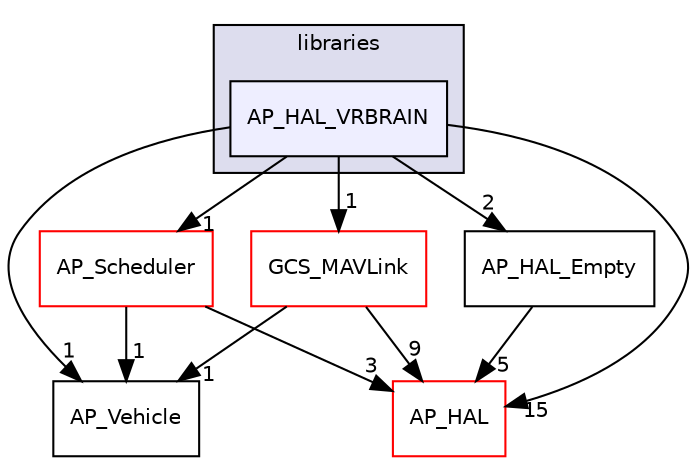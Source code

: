 digraph "libraries/AP_HAL_VRBRAIN" {
  compound=true
  node [ fontsize="10", fontname="Helvetica"];
  edge [ labelfontsize="10", labelfontname="Helvetica"];
  subgraph clusterdir_bc0718b08fb2015b8e59c47b2805f60c {
    graph [ bgcolor="#ddddee", pencolor="black", label="libraries" fontname="Helvetica", fontsize="10", URL="dir_bc0718b08fb2015b8e59c47b2805f60c.html"]
  dir_08c9a79081661b663983439340ca5d87 [shape=box, label="AP_HAL_VRBRAIN", style="filled", fillcolor="#eeeeff", pencolor="black", URL="dir_08c9a79081661b663983439340ca5d87.html"];
  }
  dir_605736780307584fc5a1e6c30e237454 [shape=box label="AP_Vehicle" URL="dir_605736780307584fc5a1e6c30e237454.html"];
  dir_be870cb78c6e1bc08f9e4388e1828b4d [shape=box label="GCS_MAVLink" fillcolor="white" style="filled" color="red" URL="dir_be870cb78c6e1bc08f9e4388e1828b4d.html"];
  dir_1cbc10423b2512b31103883361e0123b [shape=box label="AP_HAL" fillcolor="white" style="filled" color="red" URL="dir_1cbc10423b2512b31103883361e0123b.html"];
  dir_bf8ee6ade5f07d9282f3caa02f17a995 [shape=box label="AP_HAL_Empty" URL="dir_bf8ee6ade5f07d9282f3caa02f17a995.html"];
  dir_758bea2d57e44590e8b855eb3ebf4c35 [shape=box label="AP_Scheduler" fillcolor="white" style="filled" color="red" URL="dir_758bea2d57e44590e8b855eb3ebf4c35.html"];
  dir_be870cb78c6e1bc08f9e4388e1828b4d->dir_605736780307584fc5a1e6c30e237454 [headlabel="1", labeldistance=1.5 headhref="dir_000162_000148.html"];
  dir_be870cb78c6e1bc08f9e4388e1828b4d->dir_1cbc10423b2512b31103883361e0123b [headlabel="9", labeldistance=1.5 headhref="dir_000162_000046.html"];
  dir_bf8ee6ade5f07d9282f3caa02f17a995->dir_1cbc10423b2512b31103883361e0123b [headlabel="5", labeldistance=1.5 headhref="dir_000047_000046.html"];
  dir_08c9a79081661b663983439340ca5d87->dir_605736780307584fc5a1e6c30e237454 [headlabel="1", labeldistance=1.5 headhref="dir_000052_000148.html"];
  dir_08c9a79081661b663983439340ca5d87->dir_be870cb78c6e1bc08f9e4388e1828b4d [headlabel="1", labeldistance=1.5 headhref="dir_000052_000162.html"];
  dir_08c9a79081661b663983439340ca5d87->dir_1cbc10423b2512b31103883361e0123b [headlabel="15", labeldistance=1.5 headhref="dir_000052_000046.html"];
  dir_08c9a79081661b663983439340ca5d87->dir_bf8ee6ade5f07d9282f3caa02f17a995 [headlabel="2", labeldistance=1.5 headhref="dir_000052_000047.html"];
  dir_08c9a79081661b663983439340ca5d87->dir_758bea2d57e44590e8b855eb3ebf4c35 [headlabel="1", labeldistance=1.5 headhref="dir_000052_000140.html"];
  dir_758bea2d57e44590e8b855eb3ebf4c35->dir_605736780307584fc5a1e6c30e237454 [headlabel="1", labeldistance=1.5 headhref="dir_000140_000148.html"];
  dir_758bea2d57e44590e8b855eb3ebf4c35->dir_1cbc10423b2512b31103883361e0123b [headlabel="3", labeldistance=1.5 headhref="dir_000140_000046.html"];
}
